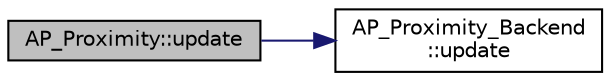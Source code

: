 digraph "AP_Proximity::update"
{
 // INTERACTIVE_SVG=YES
  edge [fontname="Helvetica",fontsize="10",labelfontname="Helvetica",labelfontsize="10"];
  node [fontname="Helvetica",fontsize="10",shape=record];
  rankdir="LR";
  Node1 [label="AP_Proximity::update",height=0.2,width=0.4,color="black", fillcolor="grey75", style="filled", fontcolor="black"];
  Node1 -> Node2 [color="midnightblue",fontsize="10",style="solid",fontname="Helvetica"];
  Node2 [label="AP_Proximity_Backend\l::update",height=0.2,width=0.4,color="black", fillcolor="white", style="filled",URL="$classAP__Proximity__Backend.html#a44972084681c1e719a3508d87f564ec3"];
}
